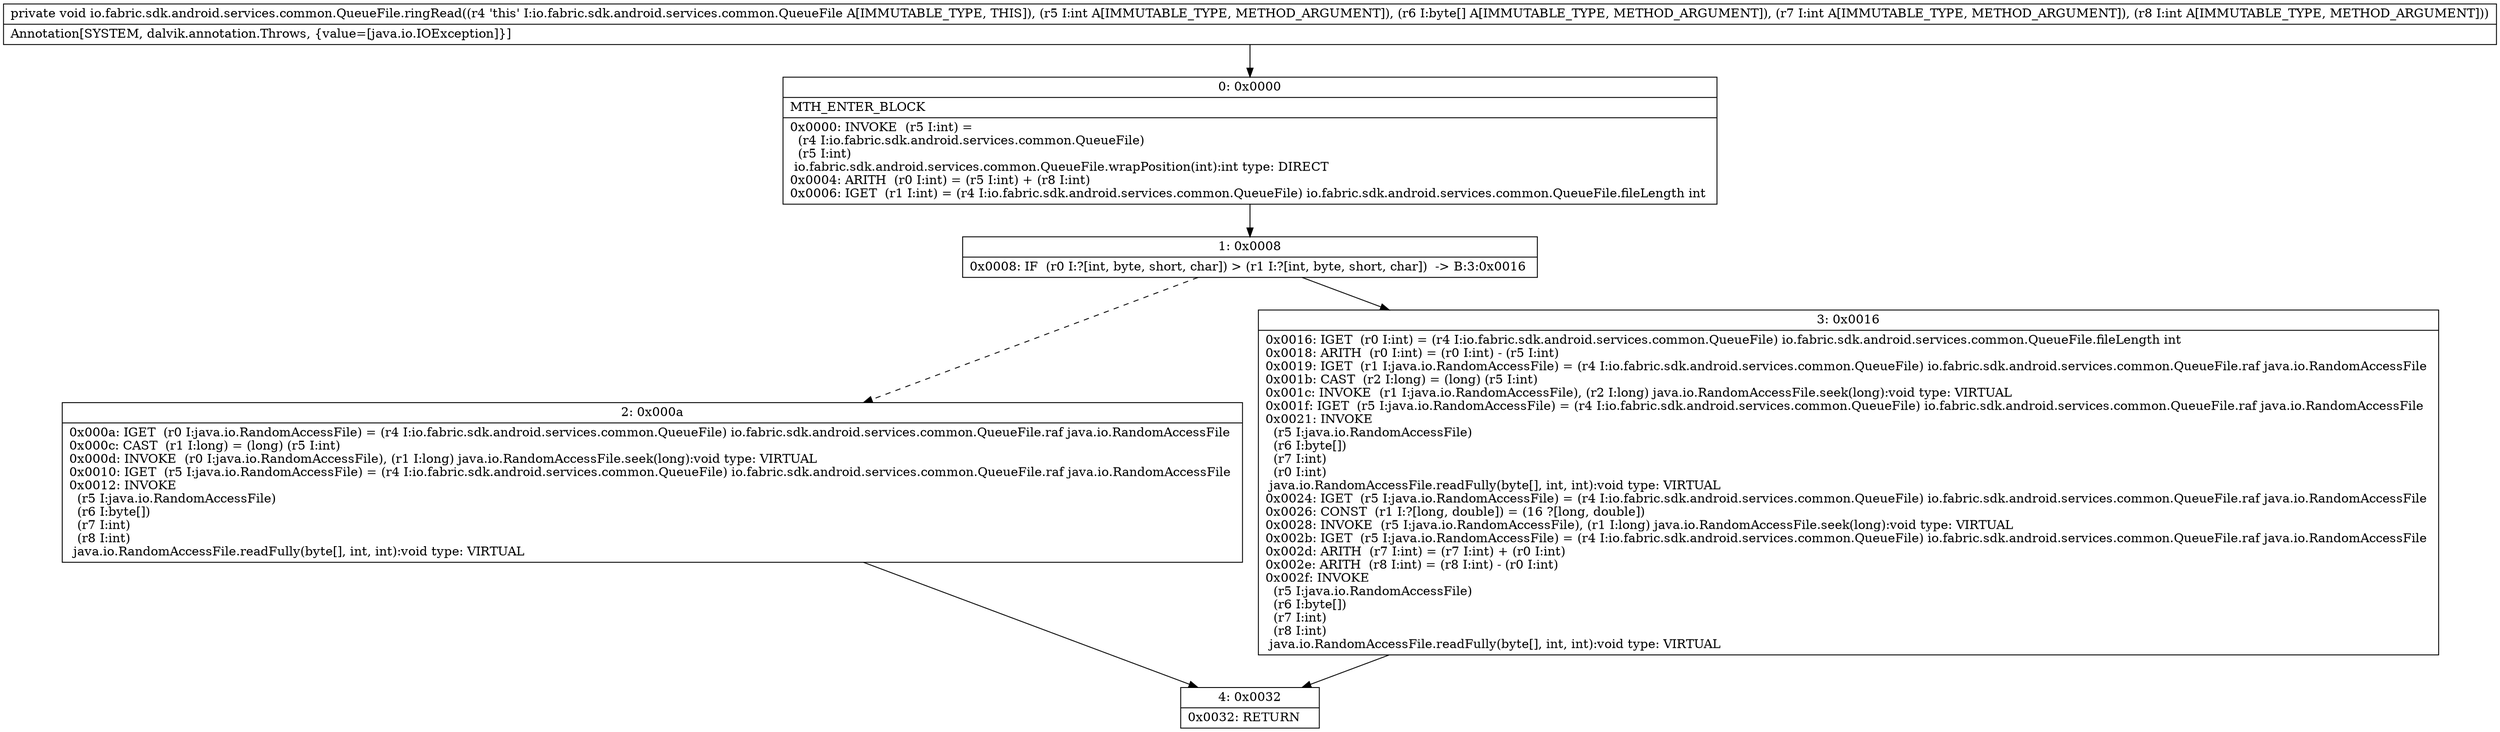 digraph "CFG forio.fabric.sdk.android.services.common.QueueFile.ringRead(I[BII)V" {
Node_0 [shape=record,label="{0\:\ 0x0000|MTH_ENTER_BLOCK\l|0x0000: INVOKE  (r5 I:int) = \l  (r4 I:io.fabric.sdk.android.services.common.QueueFile)\l  (r5 I:int)\l io.fabric.sdk.android.services.common.QueueFile.wrapPosition(int):int type: DIRECT \l0x0004: ARITH  (r0 I:int) = (r5 I:int) + (r8 I:int) \l0x0006: IGET  (r1 I:int) = (r4 I:io.fabric.sdk.android.services.common.QueueFile) io.fabric.sdk.android.services.common.QueueFile.fileLength int \l}"];
Node_1 [shape=record,label="{1\:\ 0x0008|0x0008: IF  (r0 I:?[int, byte, short, char]) \> (r1 I:?[int, byte, short, char])  \-\> B:3:0x0016 \l}"];
Node_2 [shape=record,label="{2\:\ 0x000a|0x000a: IGET  (r0 I:java.io.RandomAccessFile) = (r4 I:io.fabric.sdk.android.services.common.QueueFile) io.fabric.sdk.android.services.common.QueueFile.raf java.io.RandomAccessFile \l0x000c: CAST  (r1 I:long) = (long) (r5 I:int) \l0x000d: INVOKE  (r0 I:java.io.RandomAccessFile), (r1 I:long) java.io.RandomAccessFile.seek(long):void type: VIRTUAL \l0x0010: IGET  (r5 I:java.io.RandomAccessFile) = (r4 I:io.fabric.sdk.android.services.common.QueueFile) io.fabric.sdk.android.services.common.QueueFile.raf java.io.RandomAccessFile \l0x0012: INVOKE  \l  (r5 I:java.io.RandomAccessFile)\l  (r6 I:byte[])\l  (r7 I:int)\l  (r8 I:int)\l java.io.RandomAccessFile.readFully(byte[], int, int):void type: VIRTUAL \l}"];
Node_3 [shape=record,label="{3\:\ 0x0016|0x0016: IGET  (r0 I:int) = (r4 I:io.fabric.sdk.android.services.common.QueueFile) io.fabric.sdk.android.services.common.QueueFile.fileLength int \l0x0018: ARITH  (r0 I:int) = (r0 I:int) \- (r5 I:int) \l0x0019: IGET  (r1 I:java.io.RandomAccessFile) = (r4 I:io.fabric.sdk.android.services.common.QueueFile) io.fabric.sdk.android.services.common.QueueFile.raf java.io.RandomAccessFile \l0x001b: CAST  (r2 I:long) = (long) (r5 I:int) \l0x001c: INVOKE  (r1 I:java.io.RandomAccessFile), (r2 I:long) java.io.RandomAccessFile.seek(long):void type: VIRTUAL \l0x001f: IGET  (r5 I:java.io.RandomAccessFile) = (r4 I:io.fabric.sdk.android.services.common.QueueFile) io.fabric.sdk.android.services.common.QueueFile.raf java.io.RandomAccessFile \l0x0021: INVOKE  \l  (r5 I:java.io.RandomAccessFile)\l  (r6 I:byte[])\l  (r7 I:int)\l  (r0 I:int)\l java.io.RandomAccessFile.readFully(byte[], int, int):void type: VIRTUAL \l0x0024: IGET  (r5 I:java.io.RandomAccessFile) = (r4 I:io.fabric.sdk.android.services.common.QueueFile) io.fabric.sdk.android.services.common.QueueFile.raf java.io.RandomAccessFile \l0x0026: CONST  (r1 I:?[long, double]) = (16 ?[long, double]) \l0x0028: INVOKE  (r5 I:java.io.RandomAccessFile), (r1 I:long) java.io.RandomAccessFile.seek(long):void type: VIRTUAL \l0x002b: IGET  (r5 I:java.io.RandomAccessFile) = (r4 I:io.fabric.sdk.android.services.common.QueueFile) io.fabric.sdk.android.services.common.QueueFile.raf java.io.RandomAccessFile \l0x002d: ARITH  (r7 I:int) = (r7 I:int) + (r0 I:int) \l0x002e: ARITH  (r8 I:int) = (r8 I:int) \- (r0 I:int) \l0x002f: INVOKE  \l  (r5 I:java.io.RandomAccessFile)\l  (r6 I:byte[])\l  (r7 I:int)\l  (r8 I:int)\l java.io.RandomAccessFile.readFully(byte[], int, int):void type: VIRTUAL \l}"];
Node_4 [shape=record,label="{4\:\ 0x0032|0x0032: RETURN   \l}"];
MethodNode[shape=record,label="{private void io.fabric.sdk.android.services.common.QueueFile.ringRead((r4 'this' I:io.fabric.sdk.android.services.common.QueueFile A[IMMUTABLE_TYPE, THIS]), (r5 I:int A[IMMUTABLE_TYPE, METHOD_ARGUMENT]), (r6 I:byte[] A[IMMUTABLE_TYPE, METHOD_ARGUMENT]), (r7 I:int A[IMMUTABLE_TYPE, METHOD_ARGUMENT]), (r8 I:int A[IMMUTABLE_TYPE, METHOD_ARGUMENT]))  | Annotation[SYSTEM, dalvik.annotation.Throws, \{value=[java.io.IOException]\}]\l}"];
MethodNode -> Node_0;
Node_0 -> Node_1;
Node_1 -> Node_2[style=dashed];
Node_1 -> Node_3;
Node_2 -> Node_4;
Node_3 -> Node_4;
}

